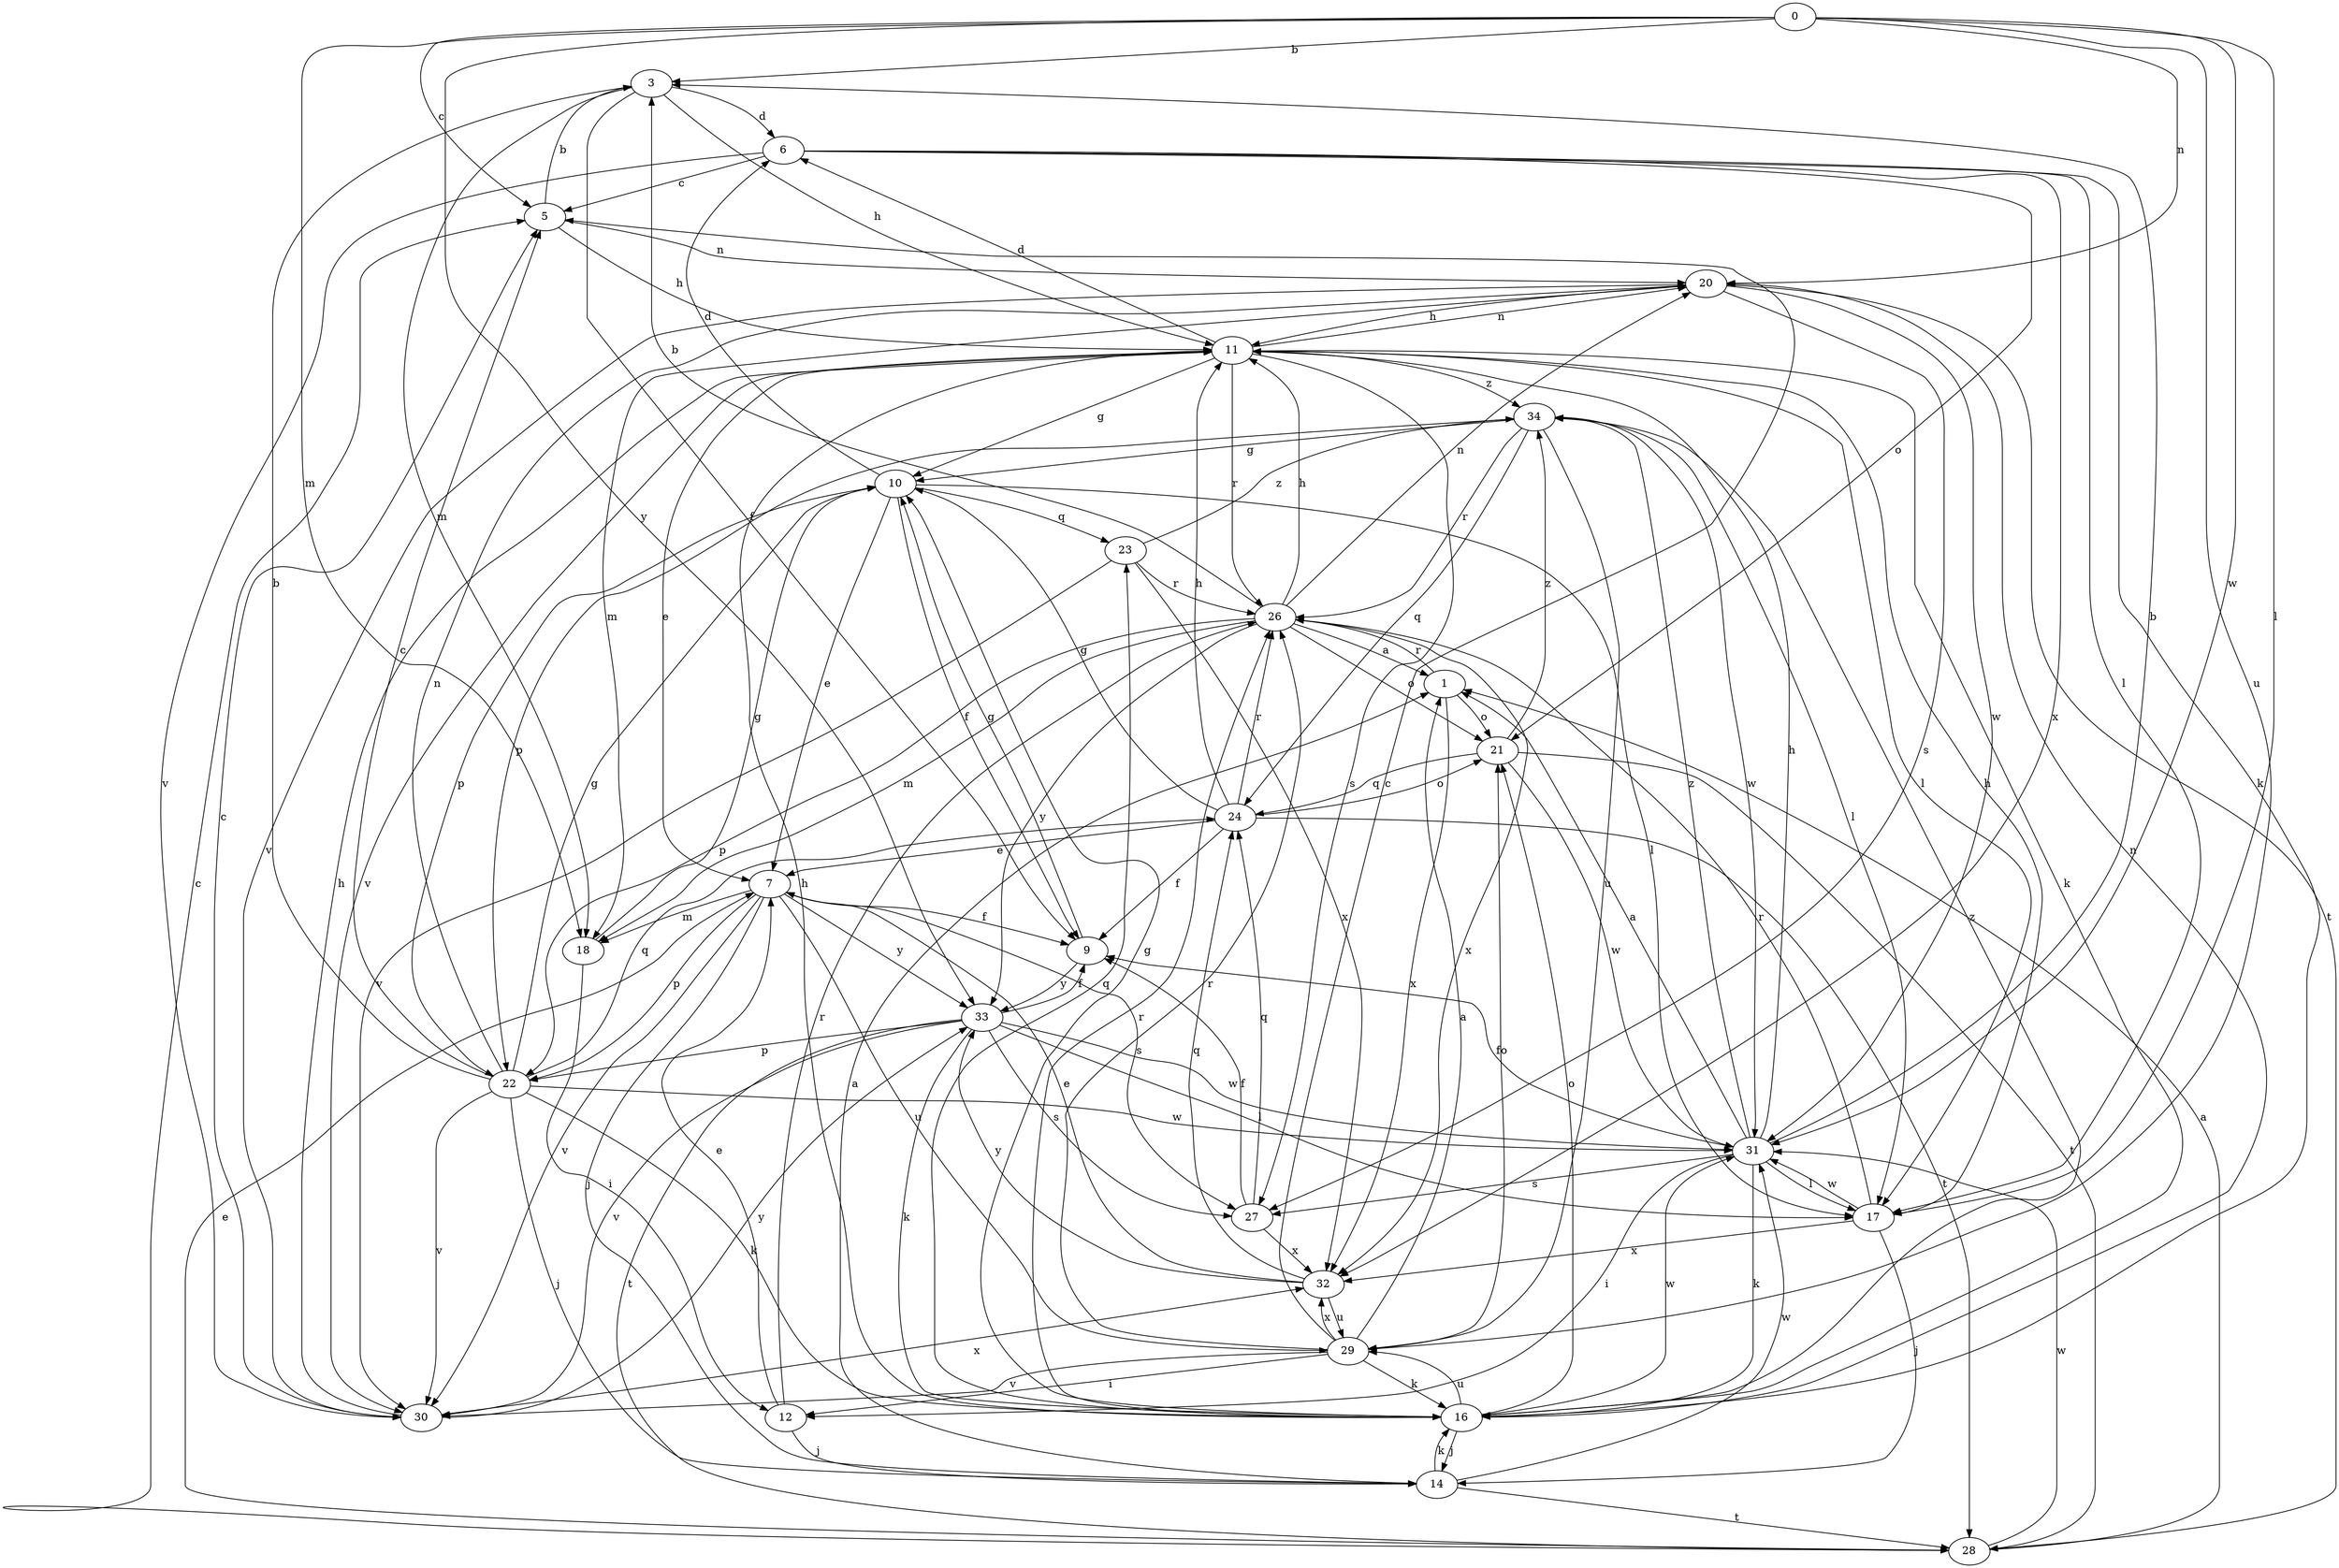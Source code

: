 strict digraph  {
0;
1;
3;
5;
6;
7;
9;
10;
11;
12;
14;
16;
17;
18;
20;
21;
22;
23;
24;
26;
27;
28;
29;
30;
31;
32;
33;
34;
0 -> 3  [label=b];
0 -> 5  [label=c];
0 -> 17  [label=l];
0 -> 18  [label=m];
0 -> 20  [label=n];
0 -> 29  [label=u];
0 -> 31  [label=w];
0 -> 33  [label=y];
1 -> 21  [label=o];
1 -> 26  [label=r];
1 -> 32  [label=x];
3 -> 6  [label=d];
3 -> 9  [label=f];
3 -> 11  [label=h];
3 -> 18  [label=m];
5 -> 3  [label=b];
5 -> 11  [label=h];
5 -> 20  [label=n];
6 -> 5  [label=c];
6 -> 16  [label=k];
6 -> 17  [label=l];
6 -> 21  [label=o];
6 -> 30  [label=v];
6 -> 32  [label=x];
7 -> 9  [label=f];
7 -> 14  [label=j];
7 -> 18  [label=m];
7 -> 22  [label=p];
7 -> 27  [label=s];
7 -> 29  [label=u];
7 -> 30  [label=v];
7 -> 33  [label=y];
9 -> 10  [label=g];
9 -> 33  [label=y];
10 -> 6  [label=d];
10 -> 7  [label=e];
10 -> 9  [label=f];
10 -> 17  [label=l];
10 -> 22  [label=p];
10 -> 23  [label=q];
11 -> 6  [label=d];
11 -> 7  [label=e];
11 -> 10  [label=g];
11 -> 16  [label=k];
11 -> 17  [label=l];
11 -> 20  [label=n];
11 -> 26  [label=r];
11 -> 27  [label=s];
11 -> 30  [label=v];
11 -> 34  [label=z];
12 -> 7  [label=e];
12 -> 14  [label=j];
12 -> 26  [label=r];
14 -> 1  [label=a];
14 -> 16  [label=k];
14 -> 28  [label=t];
14 -> 31  [label=w];
16 -> 10  [label=g];
16 -> 11  [label=h];
16 -> 14  [label=j];
16 -> 20  [label=n];
16 -> 21  [label=o];
16 -> 23  [label=q];
16 -> 26  [label=r];
16 -> 29  [label=u];
16 -> 31  [label=w];
16 -> 34  [label=z];
17 -> 11  [label=h];
17 -> 14  [label=j];
17 -> 26  [label=r];
17 -> 31  [label=w];
17 -> 32  [label=x];
18 -> 10  [label=g];
18 -> 12  [label=i];
20 -> 11  [label=h];
20 -> 18  [label=m];
20 -> 27  [label=s];
20 -> 28  [label=t];
20 -> 30  [label=v];
20 -> 31  [label=w];
21 -> 24  [label=q];
21 -> 28  [label=t];
21 -> 31  [label=w];
21 -> 34  [label=z];
22 -> 3  [label=b];
22 -> 5  [label=c];
22 -> 10  [label=g];
22 -> 14  [label=j];
22 -> 16  [label=k];
22 -> 20  [label=n];
22 -> 24  [label=q];
22 -> 30  [label=v];
22 -> 31  [label=w];
23 -> 26  [label=r];
23 -> 30  [label=v];
23 -> 32  [label=x];
23 -> 34  [label=z];
24 -> 7  [label=e];
24 -> 9  [label=f];
24 -> 10  [label=g];
24 -> 11  [label=h];
24 -> 21  [label=o];
24 -> 26  [label=r];
24 -> 28  [label=t];
26 -> 1  [label=a];
26 -> 3  [label=b];
26 -> 11  [label=h];
26 -> 18  [label=m];
26 -> 20  [label=n];
26 -> 21  [label=o];
26 -> 22  [label=p];
26 -> 32  [label=x];
26 -> 33  [label=y];
27 -> 9  [label=f];
27 -> 24  [label=q];
27 -> 32  [label=x];
28 -> 1  [label=a];
28 -> 5  [label=c];
28 -> 7  [label=e];
28 -> 31  [label=w];
29 -> 1  [label=a];
29 -> 5  [label=c];
29 -> 12  [label=i];
29 -> 16  [label=k];
29 -> 21  [label=o];
29 -> 26  [label=r];
29 -> 30  [label=v];
29 -> 32  [label=x];
30 -> 5  [label=c];
30 -> 11  [label=h];
30 -> 32  [label=x];
30 -> 33  [label=y];
31 -> 1  [label=a];
31 -> 3  [label=b];
31 -> 9  [label=f];
31 -> 11  [label=h];
31 -> 12  [label=i];
31 -> 16  [label=k];
31 -> 17  [label=l];
31 -> 27  [label=s];
31 -> 34  [label=z];
32 -> 7  [label=e];
32 -> 24  [label=q];
32 -> 29  [label=u];
32 -> 33  [label=y];
33 -> 9  [label=f];
33 -> 16  [label=k];
33 -> 17  [label=l];
33 -> 22  [label=p];
33 -> 27  [label=s];
33 -> 28  [label=t];
33 -> 30  [label=v];
33 -> 31  [label=w];
34 -> 10  [label=g];
34 -> 17  [label=l];
34 -> 22  [label=p];
34 -> 24  [label=q];
34 -> 26  [label=r];
34 -> 29  [label=u];
34 -> 31  [label=w];
}
